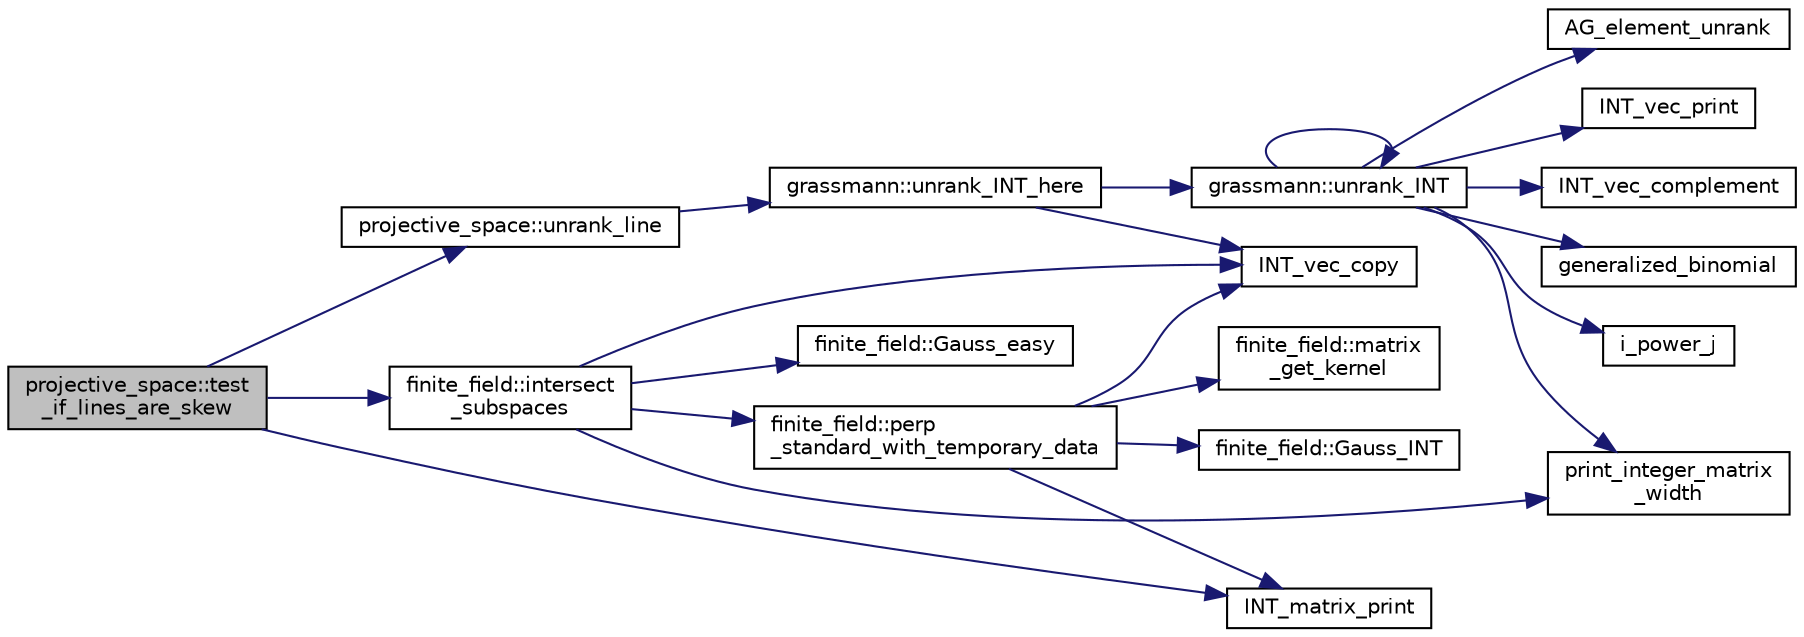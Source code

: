 digraph "projective_space::test_if_lines_are_skew"
{
  edge [fontname="Helvetica",fontsize="10",labelfontname="Helvetica",labelfontsize="10"];
  node [fontname="Helvetica",fontsize="10",shape=record];
  rankdir="LR";
  Node3230 [label="projective_space::test\l_if_lines_are_skew",height=0.2,width=0.4,color="black", fillcolor="grey75", style="filled", fontcolor="black"];
  Node3230 -> Node3231 [color="midnightblue",fontsize="10",style="solid",fontname="Helvetica"];
  Node3231 [label="projective_space::unrank_line",height=0.2,width=0.4,color="black", fillcolor="white", style="filled",URL="$d2/d17/classprojective__space.html#abdc61b40bc8adc18628e1d3a1755dcae"];
  Node3231 -> Node3232 [color="midnightblue",fontsize="10",style="solid",fontname="Helvetica"];
  Node3232 [label="grassmann::unrank_INT_here",height=0.2,width=0.4,color="black", fillcolor="white", style="filled",URL="$df/d02/classgrassmann.html#aa51bb30ed0feb7ad87d500b76e0b3cbe"];
  Node3232 -> Node3233 [color="midnightblue",fontsize="10",style="solid",fontname="Helvetica"];
  Node3233 [label="grassmann::unrank_INT",height=0.2,width=0.4,color="black", fillcolor="white", style="filled",URL="$df/d02/classgrassmann.html#a32079405b95a6da2ba1420567d762d64"];
  Node3233 -> Node3234 [color="midnightblue",fontsize="10",style="solid",fontname="Helvetica"];
  Node3234 [label="generalized_binomial",height=0.2,width=0.4,color="black", fillcolor="white", style="filled",URL="$d2/d7c/combinatorics_8_c.html#a24762dc22e45175d18ec1ec1d2556ae8"];
  Node3233 -> Node3235 [color="midnightblue",fontsize="10",style="solid",fontname="Helvetica"];
  Node3235 [label="i_power_j",height=0.2,width=0.4,color="black", fillcolor="white", style="filled",URL="$de/dc5/algebra__and__number__theory_8h.html#a39b321523e8957d701618bb5cac542b5"];
  Node3233 -> Node3236 [color="midnightblue",fontsize="10",style="solid",fontname="Helvetica"];
  Node3236 [label="AG_element_unrank",height=0.2,width=0.4,color="black", fillcolor="white", style="filled",URL="$d4/d67/geometry_8h.html#a4a33b86c87b2879b97cfa1327abe2885"];
  Node3233 -> Node3237 [color="midnightblue",fontsize="10",style="solid",fontname="Helvetica"];
  Node3237 [label="INT_vec_print",height=0.2,width=0.4,color="black", fillcolor="white", style="filled",URL="$df/dbf/sajeeb_8_c.html#a79a5901af0b47dd0d694109543c027fe"];
  Node3233 -> Node3233 [color="midnightblue",fontsize="10",style="solid",fontname="Helvetica"];
  Node3233 -> Node3238 [color="midnightblue",fontsize="10",style="solid",fontname="Helvetica"];
  Node3238 [label="INT_vec_complement",height=0.2,width=0.4,color="black", fillcolor="white", style="filled",URL="$d5/db4/io__and__os_8h.html#a2a0a724647575fcd3090c763985eb81a"];
  Node3233 -> Node3239 [color="midnightblue",fontsize="10",style="solid",fontname="Helvetica"];
  Node3239 [label="print_integer_matrix\l_width",height=0.2,width=0.4,color="black", fillcolor="white", style="filled",URL="$d5/db4/io__and__os_8h.html#aa78f3e73fc2179251bd15adbcc31573f"];
  Node3232 -> Node3240 [color="midnightblue",fontsize="10",style="solid",fontname="Helvetica"];
  Node3240 [label="INT_vec_copy",height=0.2,width=0.4,color="black", fillcolor="white", style="filled",URL="$df/dbf/sajeeb_8_c.html#ac2d875e27e009af6ec04d17254d11075"];
  Node3230 -> Node3241 [color="midnightblue",fontsize="10",style="solid",fontname="Helvetica"];
  Node3241 [label="INT_matrix_print",height=0.2,width=0.4,color="black", fillcolor="white", style="filled",URL="$d5/db4/io__and__os_8h.html#afd4180a24bef3a2b584668a4eaf607ff"];
  Node3230 -> Node3242 [color="midnightblue",fontsize="10",style="solid",fontname="Helvetica"];
  Node3242 [label="finite_field::intersect\l_subspaces",height=0.2,width=0.4,color="black", fillcolor="white", style="filled",URL="$df/d5a/classfinite__field.html#af887ed38de1b121a4260e828d069aa3e"];
  Node3242 -> Node3240 [color="midnightblue",fontsize="10",style="solid",fontname="Helvetica"];
  Node3242 -> Node3239 [color="midnightblue",fontsize="10",style="solid",fontname="Helvetica"];
  Node3242 -> Node3243 [color="midnightblue",fontsize="10",style="solid",fontname="Helvetica"];
  Node3243 [label="finite_field::perp\l_standard_with_temporary_data",height=0.2,width=0.4,color="black", fillcolor="white", style="filled",URL="$df/d5a/classfinite__field.html#aae3cca9b5f19ae969a9c5349d14f41c0"];
  Node3243 -> Node3240 [color="midnightblue",fontsize="10",style="solid",fontname="Helvetica"];
  Node3243 -> Node3241 [color="midnightblue",fontsize="10",style="solid",fontname="Helvetica"];
  Node3243 -> Node3244 [color="midnightblue",fontsize="10",style="solid",fontname="Helvetica"];
  Node3244 [label="finite_field::Gauss_INT",height=0.2,width=0.4,color="black", fillcolor="white", style="filled",URL="$df/d5a/classfinite__field.html#adb676d2e80341b53751326e3a58beb11"];
  Node3243 -> Node3245 [color="midnightblue",fontsize="10",style="solid",fontname="Helvetica"];
  Node3245 [label="finite_field::matrix\l_get_kernel",height=0.2,width=0.4,color="black", fillcolor="white", style="filled",URL="$df/d5a/classfinite__field.html#ac45780a927cee936df13d04d30d2d248"];
  Node3242 -> Node3246 [color="midnightblue",fontsize="10",style="solid",fontname="Helvetica"];
  Node3246 [label="finite_field::Gauss_easy",height=0.2,width=0.4,color="black", fillcolor="white", style="filled",URL="$df/d5a/classfinite__field.html#a32761bf6c4a41f24b7193352127db8e7"];
}
